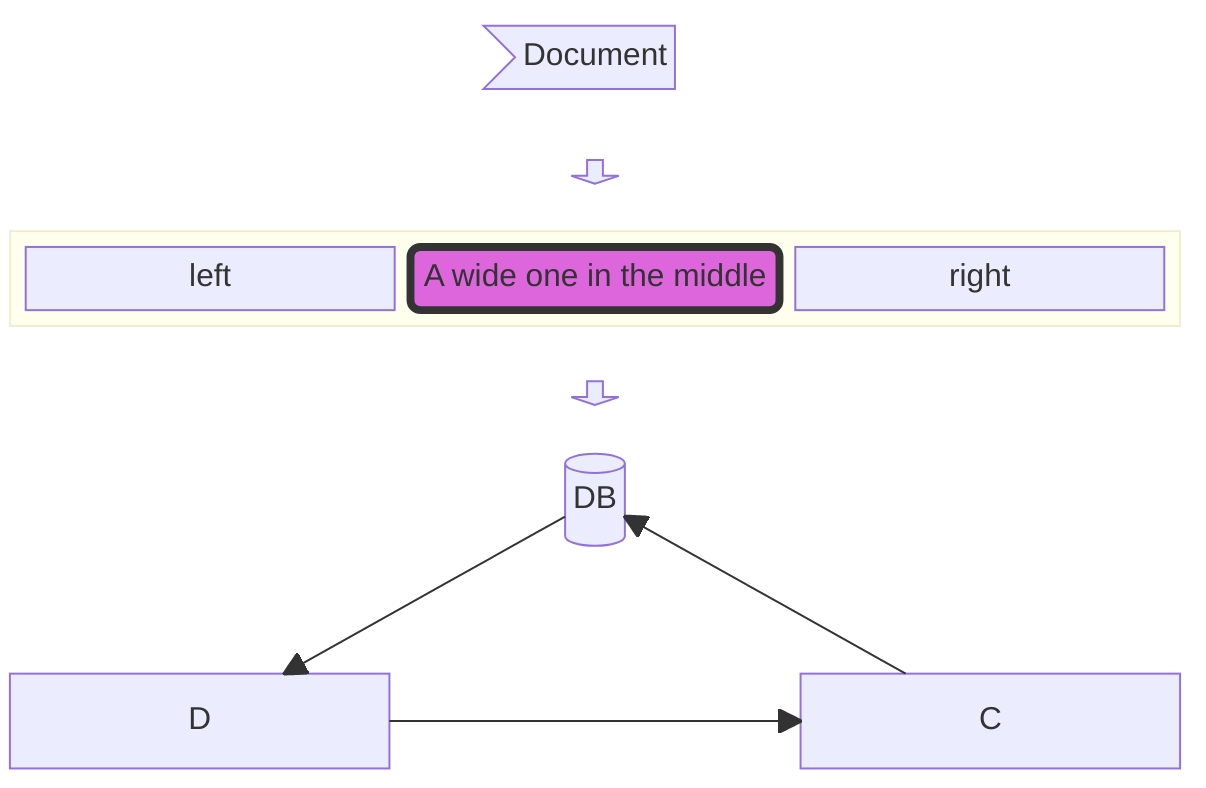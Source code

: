 block-beta
    columns 3
    doc>"Document"]:3
    space down1<[" "]>(down) space

  block:e:3
          l["left"]
          m("A wide one in the middle")
          r["right"]
  end
    space down2<[" "]>(down) space
    db[("DB")]:3
    space:3
    D space C
    db --> D
    C --> db
    D --> C
    style m fill:#d6d,stroke:#333,stroke-width:4px